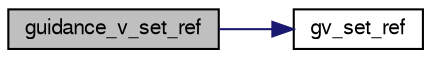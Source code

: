 digraph "guidance_v_set_ref"
{
  edge [fontname="FreeSans",fontsize="10",labelfontname="FreeSans",labelfontsize="10"];
  node [fontname="FreeSans",fontsize="10",shape=record];
  rankdir="LR";
  Node1 [label="guidance_v_set_ref",height=0.2,width=0.4,color="black", fillcolor="grey75", style="filled", fontcolor="black"];
  Node1 -> Node2 [color="midnightblue",fontsize="10",style="solid",fontname="FreeSans"];
  Node2 [label="gv_set_ref",height=0.2,width=0.4,color="black", fillcolor="white", style="filled",URL="$guidance__v__ref_8c.html#a9438c4ab465cec426023d9fc3fb9cb07"];
}
